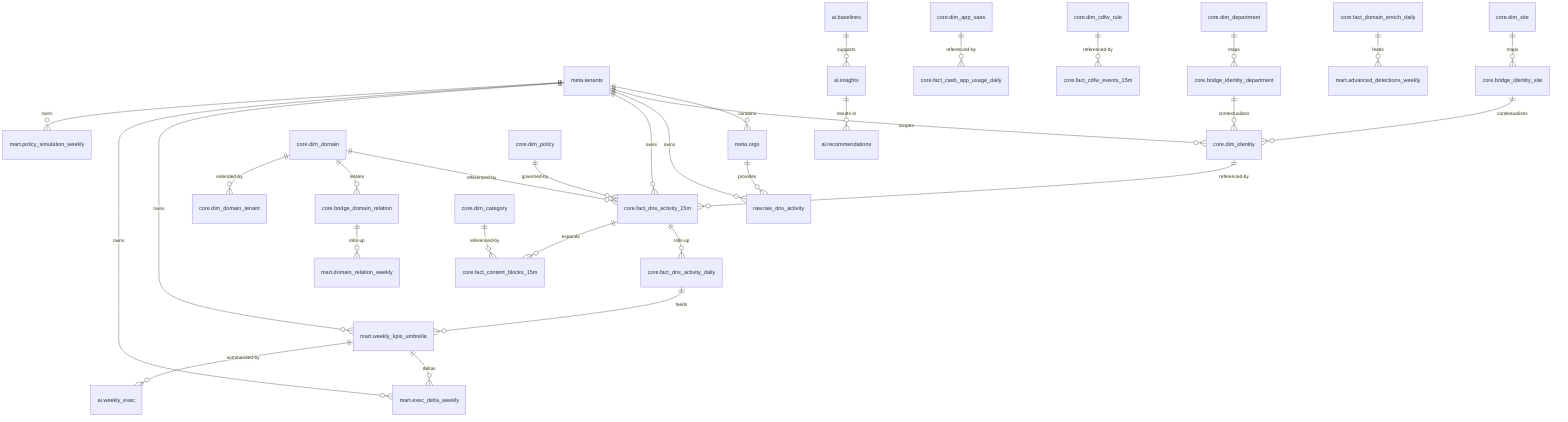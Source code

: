erDiagram
    meta.tenants ||--o{ meta.orgs : contains
    meta.tenants ||--o{ core.dim_identity : scopes
    meta.tenants ||--o{ raw.raw_dns_activity : owns
    meta.tenants ||--o{ core.fact_dns_activity_15m : owns
    meta.tenants ||--o{ mart.weekly_kpis_umbrella : owns
    meta.tenants ||--o{ mart.exec_delta_weekly : owns
    meta.tenants ||--o{ mart.policy_simulation_weekly : owns
    meta.orgs ||--o{ raw.raw_dns_activity : provides

    core.dim_identity ||--o{ core.fact_dns_activity_15m : referenced-by
    core.dim_domain ||--o{ core.fact_dns_activity_15m : referenced-by
    core.dim_domain ||--o{ core.bridge_domain_relation : relates
    core.dim_domain ||--o{ core.dim_domain_tenant : extended-by
    core.dim_category ||--o{ core.fact_content_blocks_15m : referenced-by
    core.dim_app_saas ||--o{ core.fact_casb_app_usage_daily : referenced-by
    core.dim_cdfw_rule ||--o{ core.fact_cdfw_events_15m : referenced-by
    core.dim_policy ||--o{ core.fact_dns_activity_15m : governed-by

    core.dim_site ||--o{ core.bridge_identity_site : maps
    core.dim_department ||--o{ core.bridge_identity_department : maps
    core.bridge_identity_site ||--o{ core.dim_identity : contextualizes
    core.bridge_identity_department ||--o{ core.dim_identity : contextualizes

    core.fact_dns_activity_15m ||--o{ core.fact_dns_activity_daily : rolls-up
    core.fact_dns_activity_15m ||--o{ core.fact_content_blocks_15m : expands

    core.fact_dns_activity_daily ||--o{ mart.weekly_kpis_umbrella : feeds
    core.fact_domain_enrich_daily ||--o{ mart.advanced_detections_weekly : feeds
    core.bridge_domain_relation ||--o{ mart.domain_relation_weekly : rolls-up

    mart.weekly_kpis_umbrella ||--o{ mart.exec_delta_weekly : deltas
    mart.weekly_kpis_umbrella ||--o{ ai.weekly_exec : summarized-by
    ai.baselines ||--o{ ai.insights : supports
    ai.insights ||--o{ ai.recommendations : results-in